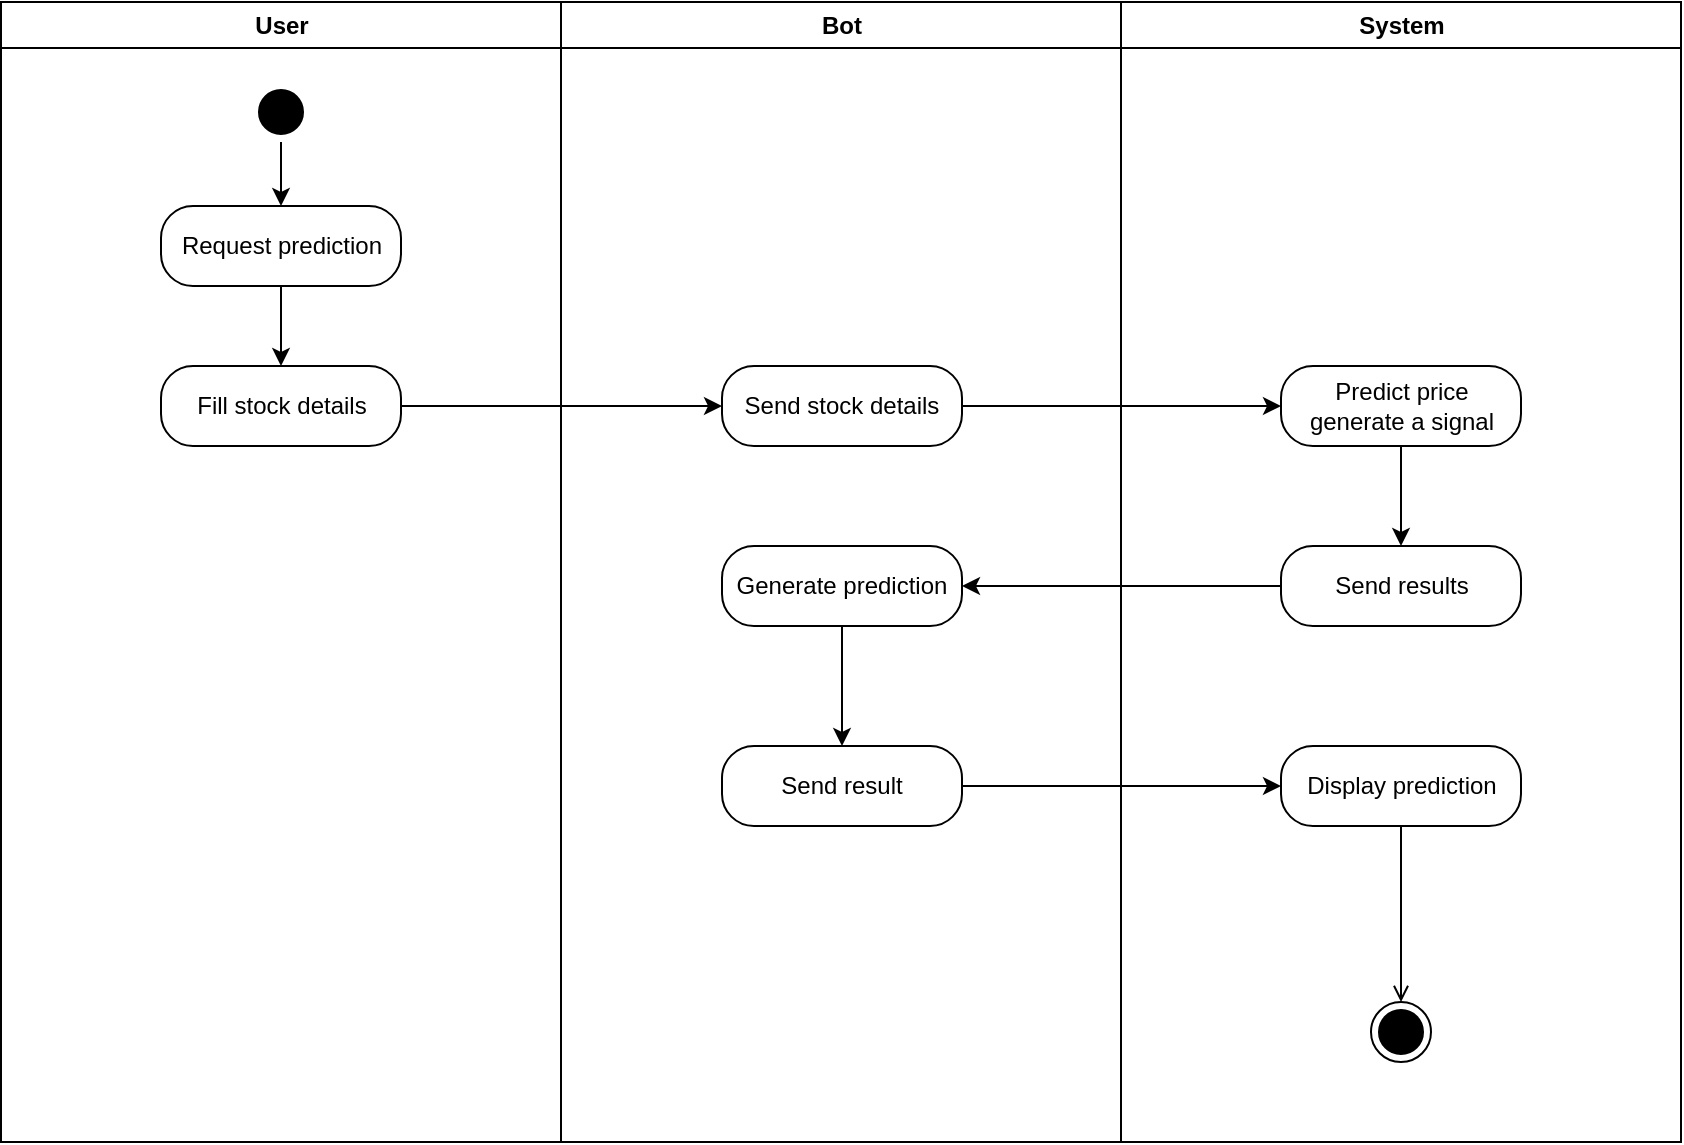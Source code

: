 <mxfile version="24.8.6">
  <diagram name="Page-1" id="e7e014a7-5840-1c2e-5031-d8a46d1fe8dd">
    <mxGraphModel dx="954" dy="626" grid="1" gridSize="10" guides="1" tooltips="1" connect="1" arrows="1" fold="1" page="1" pageScale="1" pageWidth="1169" pageHeight="826" background="none" math="0" shadow="0">
      <root>
        <mxCell id="0" />
        <mxCell id="1" parent="0" />
        <mxCell id="2" value="User" style="swimlane;whiteSpace=wrap;strokeColor=#000000;" parent="1" vertex="1">
          <mxGeometry x="164.5" y="128" width="280" height="570" as="geometry" />
        </mxCell>
        <mxCell id="5" value="" style="ellipse;shape=startState;fillColor=#000000;strokeColor=#000000;" parent="2" vertex="1">
          <mxGeometry x="125" y="40" width="30" height="30" as="geometry" />
        </mxCell>
        <mxCell id="B6KioGM0QeZRlI_tl2mk-56" value="Request prediction" style="rounded=1;whiteSpace=wrap;html=1;arcSize=40;fontColor=#000000;fillColor=#FFFFFF;strokeColor=#000000;shadow=0;" parent="2" vertex="1">
          <mxGeometry x="80" y="102" width="120" height="40" as="geometry" />
        </mxCell>
        <mxCell id="B6KioGM0QeZRlI_tl2mk-41" value="" style="endArrow=classic;html=1;rounded=0;exitX=0.5;exitY=1;exitDx=0;exitDy=0;entryX=0.5;entryY=0;entryDx=0;entryDy=0;" parent="2" source="5" target="B6KioGM0QeZRlI_tl2mk-56" edge="1">
          <mxGeometry width="50" height="50" relative="1" as="geometry">
            <mxPoint x="45.5" y="92" as="sourcePoint" />
            <mxPoint x="95.5" y="42" as="targetPoint" />
          </mxGeometry>
        </mxCell>
        <mxCell id="B6KioGM0QeZRlI_tl2mk-42" value="" style="endArrow=classic;html=1;rounded=0;exitX=0.5;exitY=1;exitDx=0;exitDy=0;entryX=0.5;entryY=0;entryDx=0;entryDy=0;" parent="2" source="B6KioGM0QeZRlI_tl2mk-56" target="B6KioGM0QeZRlI_tl2mk-55" edge="1">
          <mxGeometry width="50" height="50" relative="1" as="geometry">
            <mxPoint x="135.5" y="192" as="sourcePoint" />
            <mxPoint x="145.5" y="162" as="targetPoint" />
          </mxGeometry>
        </mxCell>
        <mxCell id="B6KioGM0QeZRlI_tl2mk-55" value="Fill stock&amp;nbsp;&lt;span style=&quot;background-color: initial;&quot;&gt;details&lt;/span&gt;" style="rounded=1;whiteSpace=wrap;html=1;arcSize=40;fontColor=#000000;fillColor=#FFFFFF;strokeColor=#000000;shadow=0;" parent="2" vertex="1">
          <mxGeometry x="80" y="182" width="120" height="40" as="geometry" />
        </mxCell>
        <mxCell id="3" value="Bot" style="swimlane;whiteSpace=wrap;strokeColor=#000000;" parent="1" vertex="1">
          <mxGeometry x="444.5" y="128" width="280" height="570" as="geometry" />
        </mxCell>
        <mxCell id="B6KioGM0QeZRlI_tl2mk-51" value="Send stock details" style="rounded=1;whiteSpace=wrap;html=1;arcSize=40;fontColor=#000000;fillColor=#FFFFFF;strokeColor=#000000;shadow=0;" parent="3" vertex="1">
          <mxGeometry x="80.5" y="182" width="120" height="40" as="geometry" />
        </mxCell>
        <mxCell id="B6KioGM0QeZRlI_tl2mk-53" value="Generate prediction" style="rounded=1;whiteSpace=wrap;html=1;arcSize=40;fontColor=#000000;fillColor=#FFFFFF;strokeColor=#000000;shadow=0;" parent="3" vertex="1">
          <mxGeometry x="80.5" y="272" width="120" height="40" as="geometry" />
        </mxCell>
        <mxCell id="B6KioGM0QeZRlI_tl2mk-59" value="Send result" style="rounded=1;whiteSpace=wrap;html=1;arcSize=40;fontColor=#000000;fillColor=#FFFFFF;strokeColor=#000000;shadow=0;" parent="3" vertex="1">
          <mxGeometry x="80.5" y="372" width="120" height="40" as="geometry" />
        </mxCell>
        <mxCell id="B6KioGM0QeZRlI_tl2mk-47" value="" style="endArrow=classic;html=1;rounded=0;exitX=0.5;exitY=1;exitDx=0;exitDy=0;entryX=0.5;entryY=0;entryDx=0;entryDy=0;" parent="3" source="B6KioGM0QeZRlI_tl2mk-53" target="B6KioGM0QeZRlI_tl2mk-59" edge="1">
          <mxGeometry width="50" height="50" relative="1" as="geometry">
            <mxPoint x="155.5" y="392" as="sourcePoint" />
            <mxPoint x="205.5" y="342" as="targetPoint" />
          </mxGeometry>
        </mxCell>
        <mxCell id="4" value="System" style="swimlane;whiteSpace=wrap;strokeColor=#000000;" parent="1" vertex="1">
          <mxGeometry x="724.5" y="128" width="280" height="570" as="geometry" />
        </mxCell>
        <mxCell id="38" value="" style="ellipse;shape=endState;fillColor=#000000;strokeColor=#000000;" parent="4" vertex="1">
          <mxGeometry x="125" y="500" width="30" height="30" as="geometry" />
        </mxCell>
        <mxCell id="39" value="" style="endArrow=open;strokeColor=#000000;endFill=1;rounded=0;exitX=0.5;exitY=1;exitDx=0;exitDy=0;" parent="4" source="B6KioGM0QeZRlI_tl2mk-52" target="38" edge="1">
          <mxGeometry relative="1" as="geometry">
            <mxPoint x="145" y="455" as="sourcePoint" />
          </mxGeometry>
        </mxCell>
        <mxCell id="B6KioGM0QeZRlI_tl2mk-54" value="&lt;div&gt;Predict price&lt;/div&gt;&lt;div&gt;generate a signal&lt;/div&gt;" style="rounded=1;whiteSpace=wrap;html=1;arcSize=40;fontColor=#000000;fillColor=#FFFFFF;strokeColor=#000000;shadow=0;" parent="4" vertex="1">
          <mxGeometry x="80" y="182" width="120" height="40" as="geometry" />
        </mxCell>
        <mxCell id="B6KioGM0QeZRlI_tl2mk-57" value="Send results" style="rounded=1;whiteSpace=wrap;html=1;arcSize=40;fontColor=#000000;fillColor=#FFFFFF;strokeColor=#000000;shadow=0;" parent="4" vertex="1">
          <mxGeometry x="80" y="272" width="120" height="40" as="geometry" />
        </mxCell>
        <mxCell id="B6KioGM0QeZRlI_tl2mk-58" value="" style="edgeStyle=orthogonalEdgeStyle;rounded=0;orthogonalLoop=1;jettySize=auto;html=1;exitX=0.5;exitY=1;exitDx=0;exitDy=0;entryX=0.5;entryY=0;entryDx=0;entryDy=0;" parent="4" source="B6KioGM0QeZRlI_tl2mk-54" target="B6KioGM0QeZRlI_tl2mk-57" edge="1">
          <mxGeometry relative="1" as="geometry">
            <mxPoint x="135" y="234" as="sourcePoint" />
            <mxPoint x="180" y="304" as="targetPoint" />
          </mxGeometry>
        </mxCell>
        <mxCell id="B6KioGM0QeZRlI_tl2mk-52" value="Display prediction" style="rounded=1;whiteSpace=wrap;html=1;arcSize=40;fontColor=#000000;fillColor=#FFFFFF;strokeColor=#000000;shadow=0;" parent="4" vertex="1">
          <mxGeometry x="80" y="372" width="120" height="40" as="geometry" />
        </mxCell>
        <mxCell id="B6KioGM0QeZRlI_tl2mk-43" value="" style="endArrow=classic;html=1;rounded=0;exitX=1;exitY=0.5;exitDx=0;exitDy=0;entryX=0;entryY=0.5;entryDx=0;entryDy=0;" parent="1" source="B6KioGM0QeZRlI_tl2mk-55" target="B6KioGM0QeZRlI_tl2mk-51" edge="1">
          <mxGeometry width="50" height="50" relative="1" as="geometry">
            <mxPoint x="560" y="480" as="sourcePoint" />
            <mxPoint x="610" y="430" as="targetPoint" />
          </mxGeometry>
        </mxCell>
        <mxCell id="B6KioGM0QeZRlI_tl2mk-44" value="" style="endArrow=classic;html=1;rounded=0;exitX=1;exitY=0.5;exitDx=0;exitDy=0;entryX=0;entryY=0.5;entryDx=0;entryDy=0;" parent="1" source="B6KioGM0QeZRlI_tl2mk-51" target="B6KioGM0QeZRlI_tl2mk-54" edge="1">
          <mxGeometry width="50" height="50" relative="1" as="geometry">
            <mxPoint x="570" y="490" as="sourcePoint" />
            <mxPoint x="620" y="440" as="targetPoint" />
          </mxGeometry>
        </mxCell>
        <mxCell id="B6KioGM0QeZRlI_tl2mk-46" value="" style="endArrow=classic;html=1;rounded=0;exitX=0;exitY=0.5;exitDx=0;exitDy=0;entryX=1;entryY=0.5;entryDx=0;entryDy=0;" parent="1" source="B6KioGM0QeZRlI_tl2mk-57" target="B6KioGM0QeZRlI_tl2mk-53" edge="1">
          <mxGeometry width="50" height="50" relative="1" as="geometry">
            <mxPoint x="590" y="510" as="sourcePoint" />
            <mxPoint x="640" y="460" as="targetPoint" />
          </mxGeometry>
        </mxCell>
        <mxCell id="B6KioGM0QeZRlI_tl2mk-48" value="" style="endArrow=classic;html=1;rounded=0;exitX=1;exitY=0.5;exitDx=0;exitDy=0;entryX=0;entryY=0.5;entryDx=0;entryDy=0;" parent="1" source="B6KioGM0QeZRlI_tl2mk-59" target="B6KioGM0QeZRlI_tl2mk-52" edge="1">
          <mxGeometry width="50" height="50" relative="1" as="geometry">
            <mxPoint x="700" y="520" as="sourcePoint" />
            <mxPoint x="750" y="470" as="targetPoint" />
          </mxGeometry>
        </mxCell>
      </root>
    </mxGraphModel>
  </diagram>
</mxfile>

